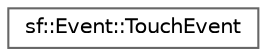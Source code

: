 digraph "Graphical Class Hierarchy"
{
 // INTERACTIVE_SVG=YES
 // LATEX_PDF_SIZE
  bgcolor="transparent";
  edge [fontname=Helvetica,fontsize=10,labelfontname=Helvetica,labelfontsize=10];
  node [fontname=Helvetica,fontsize=10,shape=box,height=0.2,width=0.4];
  rankdir="LR";
  Node0 [id="Node000000",label="sf::Event::TouchEvent",height=0.2,width=0.4,color="grey40", fillcolor="white", style="filled",URL="$a02021.html",tooltip="Touch events parameters (TouchBegan, TouchMoved, TouchEnded)"];
}
